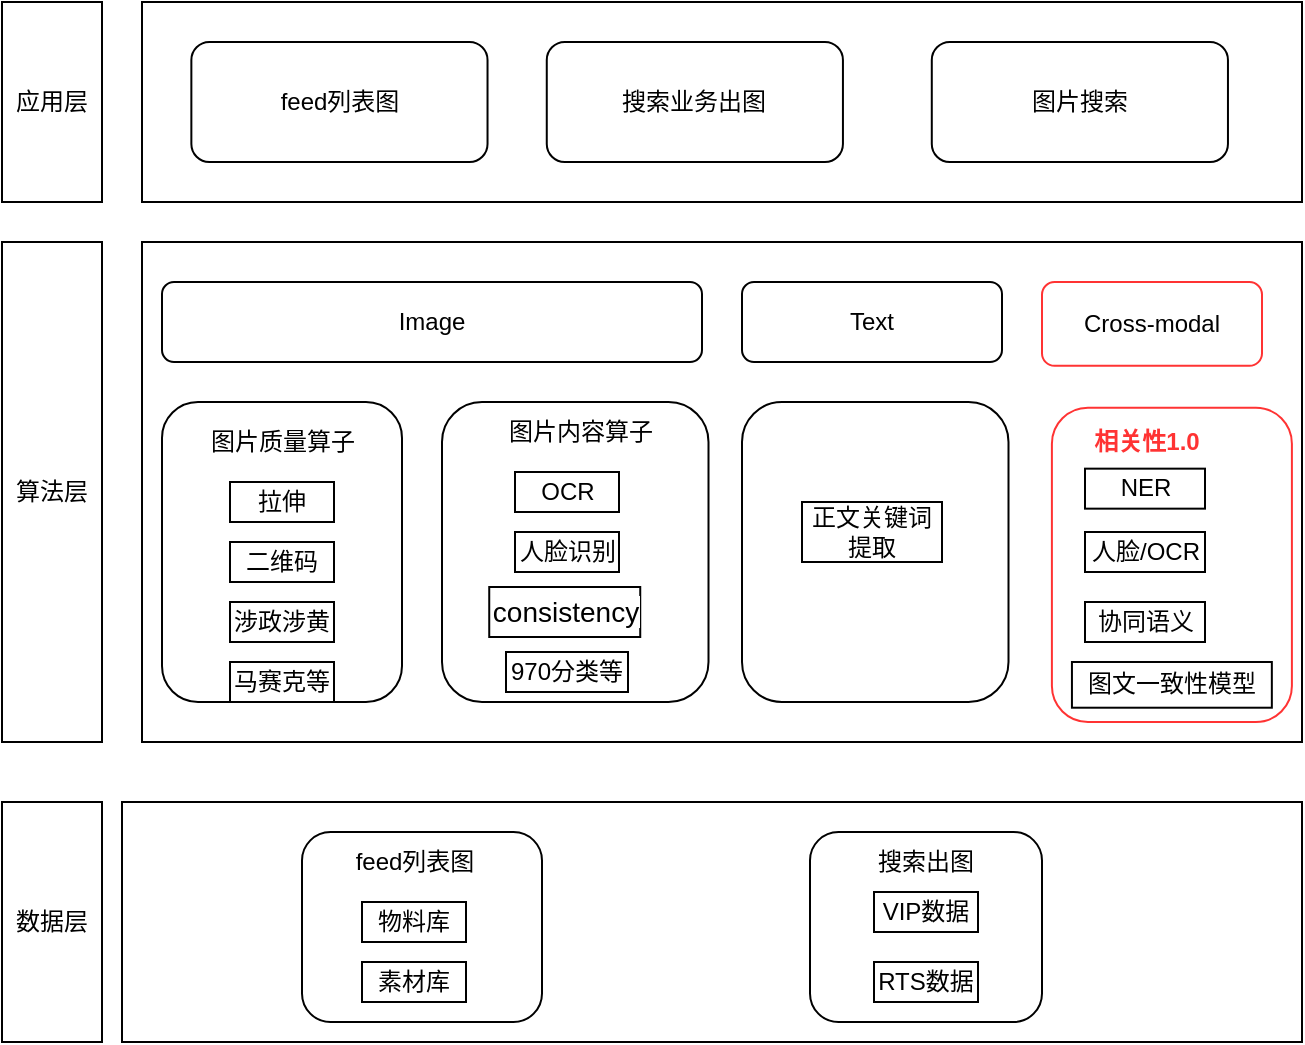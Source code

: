 <mxfile version="15.8.6" type="github">
  <diagram id="IFL4o8IPY5krCqYWdZuF" name="Page-1">
    <mxGraphModel dx="1426" dy="794" grid="1" gridSize="10" guides="1" tooltips="1" connect="1" arrows="1" fold="1" page="1" pageScale="1" pageWidth="827" pageHeight="1169" math="0" shadow="0">
      <root>
        <mxCell id="0" />
        <mxCell id="1" parent="0" />
        <mxCell id="nG5OB3VsZdA4RKt6K1aJ-18" value="" style="group" parent="1" vertex="1" connectable="0">
          <mxGeometry x="170" y="320" width="580" height="100" as="geometry" />
        </mxCell>
        <mxCell id="xxWFpdjJG-D3Z3eGBnT5-1" value="" style="rounded=0;whiteSpace=wrap;html=1;" parent="nG5OB3VsZdA4RKt6K1aJ-18" vertex="1">
          <mxGeometry width="580" height="100" as="geometry" />
        </mxCell>
        <mxCell id="xxWFpdjJG-D3Z3eGBnT5-3" value="feed列表图" style="rounded=1;whiteSpace=wrap;html=1;" parent="nG5OB3VsZdA4RKt6K1aJ-18" vertex="1">
          <mxGeometry x="24.681" y="20" width="148.085" height="60" as="geometry" />
        </mxCell>
        <mxCell id="nG5OB3VsZdA4RKt6K1aJ-12" value="搜索业务出图" style="rounded=1;whiteSpace=wrap;html=1;" parent="nG5OB3VsZdA4RKt6K1aJ-18" vertex="1">
          <mxGeometry x="202.383" y="20" width="148.085" height="60" as="geometry" />
        </mxCell>
        <mxCell id="nG5OB3VsZdA4RKt6K1aJ-13" value="图片搜索" style="rounded=1;whiteSpace=wrap;html=1;" parent="nG5OB3VsZdA4RKt6K1aJ-18" vertex="1">
          <mxGeometry x="394.894" y="20" width="148.085" height="60" as="geometry" />
        </mxCell>
        <mxCell id="nG5OB3VsZdA4RKt6K1aJ-20" value="" style="rounded=0;whiteSpace=wrap;html=1;" parent="1" vertex="1">
          <mxGeometry x="170" y="440" width="580" height="250" as="geometry" />
        </mxCell>
        <mxCell id="nG5OB3VsZdA4RKt6K1aJ-71" value="" style="group" parent="1" vertex="1" connectable="0">
          <mxGeometry x="180" y="460" width="273.25" height="210" as="geometry" />
        </mxCell>
        <mxCell id="nG5OB3VsZdA4RKt6K1aJ-46" value="" style="group" parent="nG5OB3VsZdA4RKt6K1aJ-71" vertex="1" connectable="0">
          <mxGeometry x="140" y="60" width="133.25" height="150" as="geometry" />
        </mxCell>
        <mxCell id="nG5OB3VsZdA4RKt6K1aJ-22" value="" style="rounded=1;whiteSpace=wrap;html=1;" parent="nG5OB3VsZdA4RKt6K1aJ-46" vertex="1">
          <mxGeometry width="133.25" height="150" as="geometry" />
        </mxCell>
        <mxCell id="nG5OB3VsZdA4RKt6K1aJ-25" value="图片内容算子" style="text;html=1;align=center;verticalAlign=middle;resizable=0;points=[];autosize=1;strokeColor=none;fillColor=none;" parent="nG5OB3VsZdA4RKt6K1aJ-46" vertex="1">
          <mxGeometry x="23.62" y="5" width="90" height="20" as="geometry" />
        </mxCell>
        <mxCell id="nG5OB3VsZdA4RKt6K1aJ-31" value="&lt;font color=&quot;#000000&quot;&gt;OCR&lt;/font&gt;" style="rounded=0;whiteSpace=wrap;html=1;fontColor=#FF3333;" parent="nG5OB3VsZdA4RKt6K1aJ-46" vertex="1">
          <mxGeometry x="36.5" y="35" width="52" height="20" as="geometry" />
        </mxCell>
        <mxCell id="nG5OB3VsZdA4RKt6K1aJ-36" value="&lt;font color=&quot;#000000&quot;&gt;人脸识别&lt;/font&gt;" style="rounded=0;whiteSpace=wrap;html=1;fontColor=#FF3333;" parent="nG5OB3VsZdA4RKt6K1aJ-46" vertex="1">
          <mxGeometry x="36.5" y="65" width="52" height="20" as="geometry" />
        </mxCell>
        <mxCell id="nG5OB3VsZdA4RKt6K1aJ-37" value="&lt;font color=&quot;#000000&quot;&gt;970分类等&lt;br&gt;&lt;/font&gt;" style="rounded=0;whiteSpace=wrap;html=1;fontColor=#FF3333;" parent="nG5OB3VsZdA4RKt6K1aJ-46" vertex="1">
          <mxGeometry x="32" y="125" width="61" height="20" as="geometry" />
        </mxCell>
        <mxCell id="nG5OB3VsZdA4RKt6K1aJ-38" value="&lt;span style=&quot;color: rgb(0 , 0 , 0) ; font-family: &amp;#34;arial&amp;#34; , sans-serif ; font-size: 14px ; text-align: left ; background-color: rgb(255 , 255 , 255)&quot;&gt;consistency&lt;/span&gt;&lt;font color=&quot;#000000&quot;&gt;&lt;br&gt;&lt;/font&gt;" style="rounded=0;whiteSpace=wrap;html=1;fontColor=#FF3333;" parent="nG5OB3VsZdA4RKt6K1aJ-46" vertex="1">
          <mxGeometry x="23.62" y="92.5" width="75.5" height="25" as="geometry" />
        </mxCell>
        <mxCell id="nG5OB3VsZdA4RKt6K1aJ-47" value="" style="group" parent="nG5OB3VsZdA4RKt6K1aJ-71" vertex="1" connectable="0">
          <mxGeometry y="60" width="250" height="150" as="geometry" />
        </mxCell>
        <mxCell id="nG5OB3VsZdA4RKt6K1aJ-21" value="" style="rounded=1;whiteSpace=wrap;html=1;" parent="nG5OB3VsZdA4RKt6K1aJ-47" vertex="1">
          <mxGeometry width="120" height="150" as="geometry" />
        </mxCell>
        <mxCell id="nG5OB3VsZdA4RKt6K1aJ-24" value="图片质量算子" style="text;html=1;align=center;verticalAlign=middle;resizable=0;points=[];autosize=1;strokeColor=none;fillColor=none;" parent="nG5OB3VsZdA4RKt6K1aJ-47" vertex="1">
          <mxGeometry x="15" y="10" width="90" height="20" as="geometry" />
        </mxCell>
        <mxCell id="nG5OB3VsZdA4RKt6K1aJ-32" value="&lt;font color=&quot;#000000&quot;&gt;拉伸&lt;/font&gt;" style="rounded=0;whiteSpace=wrap;html=1;fontColor=#FF3333;" parent="nG5OB3VsZdA4RKt6K1aJ-47" vertex="1">
          <mxGeometry x="34" y="40" width="52" height="20" as="geometry" />
        </mxCell>
        <mxCell id="nG5OB3VsZdA4RKt6K1aJ-33" value="&lt;font color=&quot;#000000&quot;&gt;二维码&lt;/font&gt;" style="rounded=0;whiteSpace=wrap;html=1;fontColor=#FF3333;" parent="nG5OB3VsZdA4RKt6K1aJ-47" vertex="1">
          <mxGeometry x="34" y="70" width="52" height="20" as="geometry" />
        </mxCell>
        <mxCell id="nG5OB3VsZdA4RKt6K1aJ-34" value="&lt;font color=&quot;#000000&quot;&gt;涉政涉黄&lt;/font&gt;" style="rounded=0;whiteSpace=wrap;html=1;fontColor=#FF3333;" parent="nG5OB3VsZdA4RKt6K1aJ-47" vertex="1">
          <mxGeometry x="34" y="100" width="52" height="20" as="geometry" />
        </mxCell>
        <mxCell id="nG5OB3VsZdA4RKt6K1aJ-35" value="&lt;font color=&quot;#000000&quot;&gt;马赛克等&lt;/font&gt;" style="rounded=0;whiteSpace=wrap;html=1;fontColor=#FF3333;" parent="nG5OB3VsZdA4RKt6K1aJ-47" vertex="1">
          <mxGeometry x="34" y="130" width="52" height="20" as="geometry" />
        </mxCell>
        <mxCell id="nG5OB3VsZdA4RKt6K1aJ-51" value="Image" style="rounded=1;whiteSpace=wrap;html=1;fontColor=#000000;" parent="nG5OB3VsZdA4RKt6K1aJ-71" vertex="1">
          <mxGeometry width="270" height="40" as="geometry" />
        </mxCell>
        <mxCell id="nG5OB3VsZdA4RKt6K1aJ-72" value="" style="group" parent="1" vertex="1" connectable="0">
          <mxGeometry x="470" y="460" width="133.25" height="210" as="geometry" />
        </mxCell>
        <mxCell id="nG5OB3VsZdA4RKt6K1aJ-59" value="" style="group" parent="nG5OB3VsZdA4RKt6K1aJ-72" vertex="1" connectable="0">
          <mxGeometry y="60" width="133.25" height="150" as="geometry" />
        </mxCell>
        <mxCell id="nG5OB3VsZdA4RKt6K1aJ-60" value="" style="rounded=1;whiteSpace=wrap;html=1;" parent="nG5OB3VsZdA4RKt6K1aJ-59" vertex="1">
          <mxGeometry width="133.25" height="150" as="geometry" />
        </mxCell>
        <mxCell id="nG5OB3VsZdA4RKt6K1aJ-69" value="正文关键词提取" style="rounded=0;whiteSpace=wrap;html=1;fontColor=#000000;" parent="nG5OB3VsZdA4RKt6K1aJ-59" vertex="1">
          <mxGeometry x="30" y="50" width="70" height="30" as="geometry" />
        </mxCell>
        <mxCell id="nG5OB3VsZdA4RKt6K1aJ-66" value="Text" style="rounded=1;whiteSpace=wrap;html=1;fontColor=#000000;" parent="nG5OB3VsZdA4RKt6K1aJ-72" vertex="1">
          <mxGeometry width="130" height="40" as="geometry" />
        </mxCell>
        <mxCell id="nG5OB3VsZdA4RKt6K1aJ-73" value="" style="group;container=1;" parent="1" vertex="1" connectable="0">
          <mxGeometry x="620" y="460" width="124.95" height="220" as="geometry" />
        </mxCell>
        <mxCell id="nG5OB3VsZdA4RKt6K1aJ-40" value="" style="group;container=1;" parent="nG5OB3VsZdA4RKt6K1aJ-73" vertex="1" connectable="0">
          <mxGeometry x="4.95" y="62.857" width="120" height="157.143" as="geometry" />
        </mxCell>
        <mxCell id="nG5OB3VsZdA4RKt6K1aJ-23" value="" style="rounded=1;whiteSpace=wrap;html=1;container=1;fillColor=#FFFFFF;strokeColor=#FF3333;" parent="nG5OB3VsZdA4RKt6K1aJ-40" vertex="1">
          <mxGeometry width="120" height="157.143" as="geometry">
            <mxRectangle width="50" height="40" as="alternateBounds" />
          </mxGeometry>
        </mxCell>
        <mxCell id="nG5OB3VsZdA4RKt6K1aJ-26" value="&lt;font color=&quot;#ff3333&quot;&gt;&lt;b&gt;相关性1.0&lt;/b&gt;&lt;/font&gt;" style="text;html=1;align=center;verticalAlign=middle;resizable=0;points=[];autosize=1;strokeColor=none;fillColor=none;" parent="nG5OB3VsZdA4RKt6K1aJ-23" vertex="1">
          <mxGeometry x="11.55" y="7.146" width="70" height="20" as="geometry" />
        </mxCell>
        <mxCell id="Wu1i_t1O_lMrAGRVTEWK-3" value="人脸/OCR" style="rounded=0;whiteSpace=wrap;html=1;strokeColor=#000000;fillColor=#FFFFFF;" parent="nG5OB3VsZdA4RKt6K1aJ-23" vertex="1">
          <mxGeometry x="16.55" y="62.143" width="60" height="20" as="geometry" />
        </mxCell>
        <mxCell id="Wu1i_t1O_lMrAGRVTEWK-11" value="协同语义" style="rounded=0;whiteSpace=wrap;html=1;strokeColor=#000000;fillColor=#FFFFFF;" parent="nG5OB3VsZdA4RKt6K1aJ-23" vertex="1">
          <mxGeometry x="16.55" y="97.143" width="60" height="20" as="geometry" />
        </mxCell>
        <mxCell id="Wu1i_t1O_lMrAGRVTEWK-13" value="图文一致性模型" style="rounded=0;whiteSpace=wrap;html=1;strokeColor=#000000;fillColor=#FFFFFF;" parent="nG5OB3VsZdA4RKt6K1aJ-23" vertex="1">
          <mxGeometry x="10.02" y="127.14" width="99.95" height="22.86" as="geometry" />
        </mxCell>
        <mxCell id="Wu1i_t1O_lMrAGRVTEWK-2" value="NER" style="rounded=0;whiteSpace=wrap;html=1;strokeColor=#000000;fillColor=#FFFFFF;" parent="nG5OB3VsZdA4RKt6K1aJ-40" vertex="1">
          <mxGeometry x="16.55" y="30.473" width="60" height="20" as="geometry" />
        </mxCell>
        <mxCell id="nG5OB3VsZdA4RKt6K1aJ-70" value="Cross-modal" style="rounded=1;whiteSpace=wrap;html=1;fillColor=#FFFFFF;strokeColor=#FF3333;" parent="nG5OB3VsZdA4RKt6K1aJ-73" vertex="1">
          <mxGeometry width="110.0" height="41.905" as="geometry" />
        </mxCell>
        <mxCell id="nG5OB3VsZdA4RKt6K1aJ-76" value="应用层" style="rounded=0;whiteSpace=wrap;html=1;fontColor=#000000;" parent="1" vertex="1">
          <mxGeometry x="100" y="320" width="50" height="100" as="geometry" />
        </mxCell>
        <mxCell id="nG5OB3VsZdA4RKt6K1aJ-77" value="算法层" style="rounded=0;whiteSpace=wrap;html=1;fontColor=#000000;" parent="1" vertex="1">
          <mxGeometry x="100" y="440" width="50" height="250" as="geometry" />
        </mxCell>
        <mxCell id="nG5OB3VsZdA4RKt6K1aJ-78" value="" style="rounded=0;whiteSpace=wrap;html=1;fontColor=#000000;" parent="1" vertex="1">
          <mxGeometry x="160" y="720" width="590" height="120" as="geometry" />
        </mxCell>
        <mxCell id="nG5OB3VsZdA4RKt6K1aJ-82" value="数据层" style="rounded=0;whiteSpace=wrap;html=1;fontColor=#000000;" parent="1" vertex="1">
          <mxGeometry x="100" y="720" width="50" height="120" as="geometry" />
        </mxCell>
        <mxCell id="nG5OB3VsZdA4RKt6K1aJ-88" value="" style="group" parent="1" vertex="1" connectable="0">
          <mxGeometry x="250" y="735" width="120" height="95" as="geometry" />
        </mxCell>
        <mxCell id="nG5OB3VsZdA4RKt6K1aJ-80" value="" style="rounded=1;whiteSpace=wrap;html=1;fontColor=#000000;" parent="nG5OB3VsZdA4RKt6K1aJ-88" vertex="1">
          <mxGeometry width="120" height="95" as="geometry" />
        </mxCell>
        <mxCell id="nG5OB3VsZdA4RKt6K1aJ-84" value="feed列表图" style="text;html=1;align=center;verticalAlign=middle;resizable=0;points=[];autosize=1;strokeColor=none;fillColor=none;fontColor=#000000;" parent="nG5OB3VsZdA4RKt6K1aJ-88" vertex="1">
          <mxGeometry x="21" y="5" width="70" height="20" as="geometry" />
        </mxCell>
        <mxCell id="nG5OB3VsZdA4RKt6K1aJ-85" value="&lt;font color=&quot;#000000&quot;&gt;物料库&lt;/font&gt;" style="rounded=0;whiteSpace=wrap;html=1;fontColor=#FF3333;" parent="nG5OB3VsZdA4RKt6K1aJ-88" vertex="1">
          <mxGeometry x="30" y="35" width="52" height="20" as="geometry" />
        </mxCell>
        <mxCell id="nG5OB3VsZdA4RKt6K1aJ-86" value="&lt;font color=&quot;#000000&quot;&gt;素材库&lt;/font&gt;" style="rounded=0;whiteSpace=wrap;html=1;fontColor=#FF3333;" parent="nG5OB3VsZdA4RKt6K1aJ-88" vertex="1">
          <mxGeometry x="30" y="65" width="52" height="20" as="geometry" />
        </mxCell>
        <mxCell id="nG5OB3VsZdA4RKt6K1aJ-94" value="" style="group" parent="1" vertex="1" connectable="0">
          <mxGeometry x="504" y="735" width="116" height="95" as="geometry" />
        </mxCell>
        <mxCell id="nG5OB3VsZdA4RKt6K1aJ-81" value="" style="rounded=1;whiteSpace=wrap;html=1;fontColor=#000000;" parent="nG5OB3VsZdA4RKt6K1aJ-94" vertex="1">
          <mxGeometry width="116" height="95" as="geometry" />
        </mxCell>
        <mxCell id="nG5OB3VsZdA4RKt6K1aJ-87" value="搜索出图" style="text;html=1;strokeColor=none;fillColor=none;align=center;verticalAlign=middle;whiteSpace=wrap;rounded=0;fontColor=#000000;" parent="nG5OB3VsZdA4RKt6K1aJ-94" vertex="1">
          <mxGeometry x="28" width="60" height="30" as="geometry" />
        </mxCell>
        <mxCell id="nG5OB3VsZdA4RKt6K1aJ-92" value="&lt;font color=&quot;#000000&quot;&gt;VIP数据&lt;/font&gt;" style="rounded=0;whiteSpace=wrap;html=1;fontColor=#FF3333;" parent="nG5OB3VsZdA4RKt6K1aJ-94" vertex="1">
          <mxGeometry x="32" y="30" width="52" height="20" as="geometry" />
        </mxCell>
        <mxCell id="nG5OB3VsZdA4RKt6K1aJ-93" value="&lt;font color=&quot;#000000&quot;&gt;RTS数据&lt;br&gt;&lt;/font&gt;" style="rounded=0;whiteSpace=wrap;html=1;fontColor=#FF3333;" parent="nG5OB3VsZdA4RKt6K1aJ-94" vertex="1">
          <mxGeometry x="32" y="65" width="52" height="20" as="geometry" />
        </mxCell>
      </root>
    </mxGraphModel>
  </diagram>
</mxfile>

